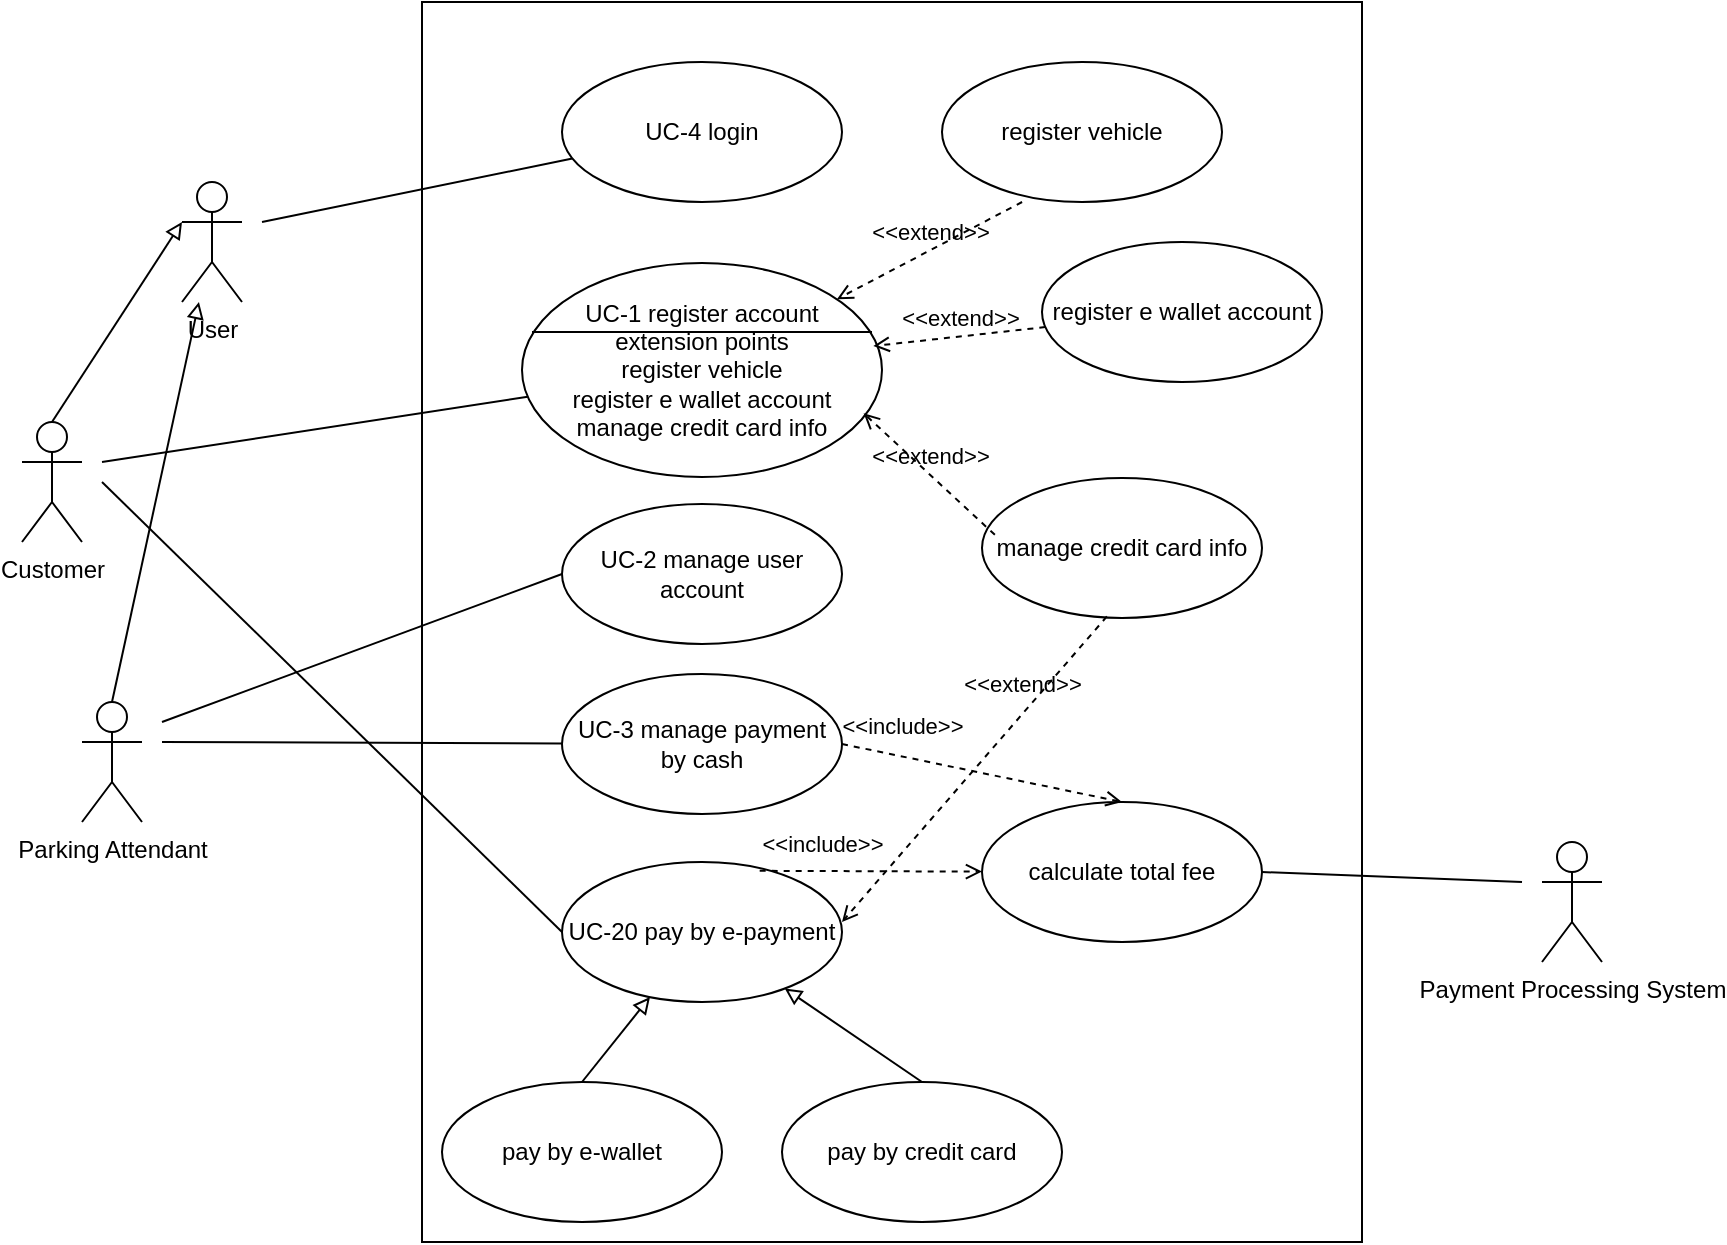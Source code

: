 <mxfile version="24.7.17">
  <diagram name="Page-1" id="e7e014a7-5840-1c2e-5031-d8a46d1fe8dd">
    <mxGraphModel dx="1050" dy="522" grid="1" gridSize="10" guides="1" tooltips="1" connect="1" arrows="1" fold="1" page="1" pageScale="1" pageWidth="1169" pageHeight="826" background="none" math="0" shadow="0">
      <root>
        <mxCell id="0" />
        <mxCell id="1" parent="0" />
        <mxCell id="idZ_gyS1eK1THXUrfajE-42" value="" style="rounded=0;whiteSpace=wrap;html=1;strokeColor=default;align=center;verticalAlign=middle;fontFamily=Helvetica;fontSize=11;fontColor=default;labelBackgroundColor=default;" vertex="1" parent="1">
          <mxGeometry x="410" y="30" width="470" height="620" as="geometry" />
        </mxCell>
        <mxCell id="idZ_gyS1eK1THXUrfajE-87" style="rounded=0;orthogonalLoop=1;jettySize=auto;html=1;endArrow=none;endFill=0;" edge="1" parent="1" target="idZ_gyS1eK1THXUrfajE-63">
          <mxGeometry relative="1" as="geometry">
            <mxPoint x="330" y="140" as="sourcePoint" />
          </mxGeometry>
        </mxCell>
        <mxCell id="idZ_gyS1eK1THXUrfajE-49" value="User" style="shape=umlActor;verticalLabelPosition=bottom;verticalAlign=top;html=1;" vertex="1" parent="1">
          <mxGeometry x="290" y="120" width="30" height="60" as="geometry" />
        </mxCell>
        <mxCell id="idZ_gyS1eK1THXUrfajE-88" style="rounded=0;orthogonalLoop=1;jettySize=auto;html=1;endArrow=none;endFill=0;" edge="1" parent="1" target="idZ_gyS1eK1THXUrfajE-54">
          <mxGeometry relative="1" as="geometry">
            <mxPoint x="250" y="260" as="sourcePoint" />
          </mxGeometry>
        </mxCell>
        <mxCell id="idZ_gyS1eK1THXUrfajE-89" style="rounded=0;orthogonalLoop=1;jettySize=auto;html=1;entryX=0;entryY=0.5;entryDx=0;entryDy=0;endArrow=none;endFill=0;" edge="1" parent="1" target="idZ_gyS1eK1THXUrfajE-58">
          <mxGeometry relative="1" as="geometry">
            <mxPoint x="250" y="270" as="sourcePoint" />
          </mxGeometry>
        </mxCell>
        <mxCell id="idZ_gyS1eK1THXUrfajE-50" value="Customer" style="shape=umlActor;verticalLabelPosition=bottom;verticalAlign=top;html=1;" vertex="1" parent="1">
          <mxGeometry x="210" y="240" width="30" height="60" as="geometry" />
        </mxCell>
        <mxCell id="idZ_gyS1eK1THXUrfajE-84" style="rounded=0;orthogonalLoop=1;jettySize=auto;html=1;exitX=0.5;exitY=0;exitDx=0;exitDy=0;exitPerimeter=0;endArrow=block;endFill=0;" edge="1" parent="1" source="idZ_gyS1eK1THXUrfajE-52" target="idZ_gyS1eK1THXUrfajE-49">
          <mxGeometry relative="1" as="geometry" />
        </mxCell>
        <mxCell id="idZ_gyS1eK1THXUrfajE-85" style="rounded=0;orthogonalLoop=1;jettySize=auto;html=1;endArrow=none;endFill=0;" edge="1" parent="1" target="idZ_gyS1eK1THXUrfajE-57">
          <mxGeometry relative="1" as="geometry">
            <mxPoint x="280" y="400" as="sourcePoint" />
          </mxGeometry>
        </mxCell>
        <mxCell id="idZ_gyS1eK1THXUrfajE-86" style="rounded=0;orthogonalLoop=1;jettySize=auto;html=1;entryX=0;entryY=0.5;entryDx=0;entryDy=0;endArrow=none;endFill=0;" edge="1" parent="1" target="idZ_gyS1eK1THXUrfajE-56">
          <mxGeometry relative="1" as="geometry">
            <mxPoint x="280" y="390" as="sourcePoint" />
          </mxGeometry>
        </mxCell>
        <mxCell id="idZ_gyS1eK1THXUrfajE-52" value="Parking Attendant" style="shape=umlActor;verticalLabelPosition=bottom;verticalAlign=top;html=1;" vertex="1" parent="1">
          <mxGeometry x="240" y="380" width="30" height="60" as="geometry" />
        </mxCell>
        <mxCell id="idZ_gyS1eK1THXUrfajE-53" value="Payment Processing System" style="shape=umlActor;verticalLabelPosition=bottom;verticalAlign=top;html=1;" vertex="1" parent="1">
          <mxGeometry x="970" y="450" width="30" height="60" as="geometry" />
        </mxCell>
        <mxCell id="idZ_gyS1eK1THXUrfajE-54" value="UC-1 register account&lt;div&gt;extension points&lt;/div&gt;&lt;div&gt;register vehicle&lt;/div&gt;&lt;div&gt;register e wallet account&lt;/div&gt;&lt;div&gt;manage credit card info&lt;/div&gt;" style="ellipse;whiteSpace=wrap;html=1;" vertex="1" parent="1">
          <mxGeometry x="460" y="160.5" width="180" height="107" as="geometry" />
        </mxCell>
        <mxCell id="idZ_gyS1eK1THXUrfajE-55" value="" style="line;strokeWidth=1;fillColor=none;align=left;verticalAlign=middle;spacingTop=-1;spacingLeft=3;spacingRight=3;rotatable=0;labelPosition=right;points=[];portConstraint=eastwest;strokeColor=inherit;" vertex="1" parent="1">
          <mxGeometry x="465" y="191" width="170" height="8" as="geometry" />
        </mxCell>
        <mxCell id="idZ_gyS1eK1THXUrfajE-56" value="UC-2 manage user account" style="ellipse;whiteSpace=wrap;html=1;" vertex="1" parent="1">
          <mxGeometry x="480" y="281" width="140" height="70" as="geometry" />
        </mxCell>
        <mxCell id="idZ_gyS1eK1THXUrfajE-57" value="UC-3 manage payment by cash" style="ellipse;whiteSpace=wrap;html=1;" vertex="1" parent="1">
          <mxGeometry x="480" y="366" width="140" height="70" as="geometry" />
        </mxCell>
        <mxCell id="idZ_gyS1eK1THXUrfajE-58" value="UC-20 pay by e-payment" style="ellipse;whiteSpace=wrap;html=1;" vertex="1" parent="1">
          <mxGeometry x="480" y="460" width="140" height="70" as="geometry" />
        </mxCell>
        <mxCell id="idZ_gyS1eK1THXUrfajE-79" style="rounded=0;orthogonalLoop=1;jettySize=auto;html=1;exitX=0.5;exitY=0;exitDx=0;exitDy=0;endArrow=block;endFill=0;" edge="1" parent="1" source="idZ_gyS1eK1THXUrfajE-59" target="idZ_gyS1eK1THXUrfajE-58">
          <mxGeometry relative="1" as="geometry" />
        </mxCell>
        <mxCell id="idZ_gyS1eK1THXUrfajE-59" value="pay by e-wallet" style="ellipse;whiteSpace=wrap;html=1;" vertex="1" parent="1">
          <mxGeometry x="420" y="570" width="140" height="70" as="geometry" />
        </mxCell>
        <mxCell id="idZ_gyS1eK1THXUrfajE-80" style="rounded=0;orthogonalLoop=1;jettySize=auto;html=1;exitX=0.5;exitY=0;exitDx=0;exitDy=0;endArrow=block;endFill=0;" edge="1" parent="1" source="idZ_gyS1eK1THXUrfajE-60" target="idZ_gyS1eK1THXUrfajE-58">
          <mxGeometry relative="1" as="geometry" />
        </mxCell>
        <mxCell id="idZ_gyS1eK1THXUrfajE-60" value="pay by credit card" style="ellipse;whiteSpace=wrap;html=1;" vertex="1" parent="1">
          <mxGeometry x="590" y="570" width="140" height="70" as="geometry" />
        </mxCell>
        <mxCell id="idZ_gyS1eK1THXUrfajE-61" value="calculate total fee" style="ellipse;whiteSpace=wrap;html=1;" vertex="1" parent="1">
          <mxGeometry x="690" y="430" width="140" height="70" as="geometry" />
        </mxCell>
        <mxCell id="idZ_gyS1eK1THXUrfajE-62" value="manage credit card info" style="ellipse;whiteSpace=wrap;html=1;" vertex="1" parent="1">
          <mxGeometry x="690" y="268" width="140" height="70" as="geometry" />
        </mxCell>
        <mxCell id="idZ_gyS1eK1THXUrfajE-63" value="UC-4 login" style="ellipse;whiteSpace=wrap;html=1;" vertex="1" parent="1">
          <mxGeometry x="480" y="60" width="140" height="70" as="geometry" />
        </mxCell>
        <mxCell id="idZ_gyS1eK1THXUrfajE-64" value="register vehicle" style="ellipse;whiteSpace=wrap;html=1;" vertex="1" parent="1">
          <mxGeometry x="670" y="60" width="140" height="70" as="geometry" />
        </mxCell>
        <mxCell id="idZ_gyS1eK1THXUrfajE-65" value="register e wallet account" style="ellipse;whiteSpace=wrap;html=1;" vertex="1" parent="1">
          <mxGeometry x="720" y="150" width="140" height="70" as="geometry" />
        </mxCell>
        <mxCell id="idZ_gyS1eK1THXUrfajE-70" value="&amp;lt;&amp;lt;include&amp;gt;&amp;gt;" style="html=1;verticalAlign=bottom;labelBackgroundColor=none;endArrow=open;endFill=0;dashed=1;rounded=0;exitX=1;exitY=0.5;exitDx=0;exitDy=0;entryX=0.5;entryY=0;entryDx=0;entryDy=0;" edge="1" parent="1" source="idZ_gyS1eK1THXUrfajE-57" target="idZ_gyS1eK1THXUrfajE-61">
          <mxGeometry x="-0.589" y="6" width="160" relative="1" as="geometry">
            <mxPoint x="460" y="290" as="sourcePoint" />
            <mxPoint x="620" y="290" as="targetPoint" />
            <mxPoint as="offset" />
          </mxGeometry>
        </mxCell>
        <mxCell id="idZ_gyS1eK1THXUrfajE-71" value="&amp;lt;&amp;lt;include&amp;gt;&amp;gt;" style="html=1;verticalAlign=bottom;labelBackgroundColor=none;endArrow=open;endFill=0;dashed=1;rounded=0;exitX=0.706;exitY=0.063;exitDx=0;exitDy=0;exitPerimeter=0;" edge="1" parent="1" source="idZ_gyS1eK1THXUrfajE-58" target="idZ_gyS1eK1THXUrfajE-61">
          <mxGeometry x="-0.44" y="5" width="160" relative="1" as="geometry">
            <mxPoint x="460" y="390" as="sourcePoint" />
            <mxPoint x="620" y="390" as="targetPoint" />
            <mxPoint as="offset" />
          </mxGeometry>
        </mxCell>
        <mxCell id="idZ_gyS1eK1THXUrfajE-72" value="&amp;lt;&amp;lt;extend&amp;gt;&amp;gt;" style="html=1;verticalAlign=bottom;labelBackgroundColor=none;endArrow=open;endFill=0;dashed=1;rounded=0;exitX=0.286;exitY=1;exitDx=0;exitDy=0;exitPerimeter=0;" edge="1" parent="1" source="idZ_gyS1eK1THXUrfajE-64" target="idZ_gyS1eK1THXUrfajE-54">
          <mxGeometry width="160" relative="1" as="geometry">
            <mxPoint x="460" y="290" as="sourcePoint" />
            <mxPoint x="620" y="290" as="targetPoint" />
          </mxGeometry>
        </mxCell>
        <mxCell id="idZ_gyS1eK1THXUrfajE-73" value="&amp;lt;&amp;lt;extend&amp;gt;&amp;gt;" style="html=1;verticalAlign=bottom;labelBackgroundColor=none;endArrow=open;endFill=0;dashed=1;rounded=0;entryX=0.976;entryY=0.388;entryDx=0;entryDy=0;entryPerimeter=0;" edge="1" parent="1" source="idZ_gyS1eK1THXUrfajE-65" target="idZ_gyS1eK1THXUrfajE-54">
          <mxGeometry width="160" relative="1" as="geometry">
            <mxPoint x="460" y="290" as="sourcePoint" />
            <mxPoint x="620" y="290" as="targetPoint" />
          </mxGeometry>
        </mxCell>
        <mxCell id="idZ_gyS1eK1THXUrfajE-74" value="&amp;lt;&amp;lt;extend&amp;gt;&amp;gt;" style="html=1;verticalAlign=bottom;labelBackgroundColor=none;endArrow=open;endFill=0;dashed=1;rounded=0;exitX=0.046;exitY=0.406;exitDx=0;exitDy=0;exitPerimeter=0;entryX=0.949;entryY=0.702;entryDx=0;entryDy=0;entryPerimeter=0;" edge="1" parent="1" source="idZ_gyS1eK1THXUrfajE-62" target="idZ_gyS1eK1THXUrfajE-54">
          <mxGeometry width="160" relative="1" as="geometry">
            <mxPoint x="460" y="290" as="sourcePoint" />
            <mxPoint x="620" y="290" as="targetPoint" />
          </mxGeometry>
        </mxCell>
        <mxCell id="idZ_gyS1eK1THXUrfajE-75" value="&amp;lt;&amp;lt;extend&amp;gt;&amp;gt;" style="html=1;verticalAlign=bottom;labelBackgroundColor=none;endArrow=open;endFill=0;dashed=1;rounded=0;exitX=0.446;exitY=0.989;exitDx=0;exitDy=0;exitPerimeter=0;" edge="1" parent="1" source="idZ_gyS1eK1THXUrfajE-62">
          <mxGeometry x="-0.405" y="-4" width="160" relative="1" as="geometry">
            <mxPoint x="460" y="490" as="sourcePoint" />
            <mxPoint x="620" y="490" as="targetPoint" />
            <mxPoint as="offset" />
          </mxGeometry>
        </mxCell>
        <mxCell id="idZ_gyS1eK1THXUrfajE-83" style="rounded=0;orthogonalLoop=1;jettySize=auto;html=1;exitX=0.5;exitY=0;exitDx=0;exitDy=0;exitPerimeter=0;entryX=0;entryY=0.333;entryDx=0;entryDy=0;entryPerimeter=0;endArrow=block;endFill=0;" edge="1" parent="1" source="idZ_gyS1eK1THXUrfajE-50" target="idZ_gyS1eK1THXUrfajE-49">
          <mxGeometry relative="1" as="geometry" />
        </mxCell>
        <mxCell id="idZ_gyS1eK1THXUrfajE-90" style="rounded=0;orthogonalLoop=1;jettySize=auto;html=1;entryX=1;entryY=0.5;entryDx=0;entryDy=0;endArrow=none;endFill=0;" edge="1" parent="1" target="idZ_gyS1eK1THXUrfajE-61">
          <mxGeometry relative="1" as="geometry">
            <mxPoint x="960" y="470" as="sourcePoint" />
          </mxGeometry>
        </mxCell>
      </root>
    </mxGraphModel>
  </diagram>
</mxfile>
